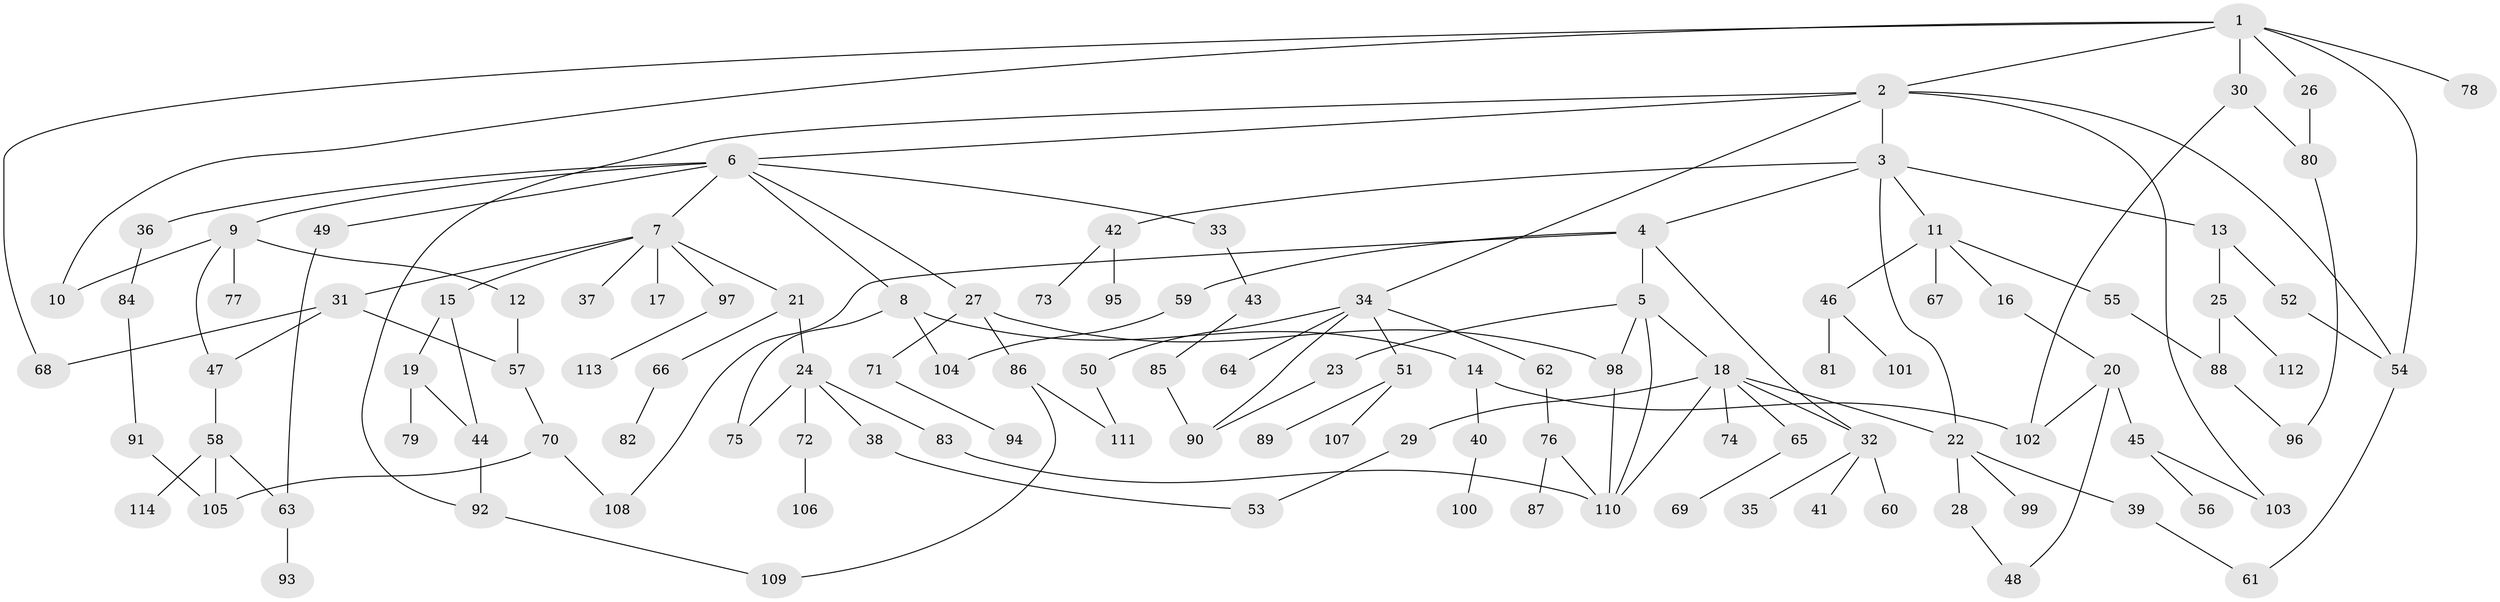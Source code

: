 // Generated by graph-tools (version 1.1) at 2025/13/03/09/25 04:13:39]
// undirected, 114 vertices, 147 edges
graph export_dot {
graph [start="1"]
  node [color=gray90,style=filled];
  1;
  2;
  3;
  4;
  5;
  6;
  7;
  8;
  9;
  10;
  11;
  12;
  13;
  14;
  15;
  16;
  17;
  18;
  19;
  20;
  21;
  22;
  23;
  24;
  25;
  26;
  27;
  28;
  29;
  30;
  31;
  32;
  33;
  34;
  35;
  36;
  37;
  38;
  39;
  40;
  41;
  42;
  43;
  44;
  45;
  46;
  47;
  48;
  49;
  50;
  51;
  52;
  53;
  54;
  55;
  56;
  57;
  58;
  59;
  60;
  61;
  62;
  63;
  64;
  65;
  66;
  67;
  68;
  69;
  70;
  71;
  72;
  73;
  74;
  75;
  76;
  77;
  78;
  79;
  80;
  81;
  82;
  83;
  84;
  85;
  86;
  87;
  88;
  89;
  90;
  91;
  92;
  93;
  94;
  95;
  96;
  97;
  98;
  99;
  100;
  101;
  102;
  103;
  104;
  105;
  106;
  107;
  108;
  109;
  110;
  111;
  112;
  113;
  114;
  1 -- 2;
  1 -- 10;
  1 -- 26;
  1 -- 30;
  1 -- 54;
  1 -- 68;
  1 -- 78;
  2 -- 3;
  2 -- 6;
  2 -- 34;
  2 -- 92;
  2 -- 103;
  2 -- 54;
  3 -- 4;
  3 -- 11;
  3 -- 13;
  3 -- 42;
  3 -- 22;
  4 -- 5;
  4 -- 32;
  4 -- 59;
  4 -- 108;
  5 -- 18;
  5 -- 23;
  5 -- 110;
  5 -- 98;
  6 -- 7;
  6 -- 8;
  6 -- 9;
  6 -- 27;
  6 -- 33;
  6 -- 36;
  6 -- 49;
  7 -- 15;
  7 -- 17;
  7 -- 21;
  7 -- 31;
  7 -- 37;
  7 -- 97;
  8 -- 14;
  8 -- 75;
  8 -- 104;
  9 -- 12;
  9 -- 77;
  9 -- 47;
  9 -- 10;
  11 -- 16;
  11 -- 46;
  11 -- 55;
  11 -- 67;
  12 -- 57;
  13 -- 25;
  13 -- 52;
  14 -- 40;
  14 -- 102;
  15 -- 19;
  15 -- 44;
  16 -- 20;
  18 -- 22;
  18 -- 29;
  18 -- 65;
  18 -- 74;
  18 -- 32;
  18 -- 110;
  19 -- 79;
  19 -- 44;
  20 -- 45;
  20 -- 102;
  20 -- 48;
  21 -- 24;
  21 -- 66;
  22 -- 28;
  22 -- 39;
  22 -- 99;
  23 -- 90;
  24 -- 38;
  24 -- 72;
  24 -- 83;
  24 -- 75;
  25 -- 88;
  25 -- 112;
  26 -- 80;
  27 -- 71;
  27 -- 86;
  27 -- 98;
  28 -- 48;
  29 -- 53;
  30 -- 102;
  30 -- 80;
  31 -- 47;
  31 -- 57;
  31 -- 68;
  32 -- 35;
  32 -- 41;
  32 -- 60;
  33 -- 43;
  34 -- 50;
  34 -- 51;
  34 -- 62;
  34 -- 64;
  34 -- 90;
  36 -- 84;
  38 -- 53;
  39 -- 61;
  40 -- 100;
  42 -- 73;
  42 -- 95;
  43 -- 85;
  44 -- 92;
  45 -- 56;
  45 -- 103;
  46 -- 81;
  46 -- 101;
  47 -- 58;
  49 -- 63;
  50 -- 111;
  51 -- 89;
  51 -- 107;
  52 -- 54;
  54 -- 61;
  55 -- 88;
  57 -- 70;
  58 -- 63;
  58 -- 105;
  58 -- 114;
  59 -- 104;
  62 -- 76;
  63 -- 93;
  65 -- 69;
  66 -- 82;
  70 -- 108;
  70 -- 105;
  71 -- 94;
  72 -- 106;
  76 -- 87;
  76 -- 110;
  80 -- 96;
  83 -- 110;
  84 -- 91;
  85 -- 90;
  86 -- 109;
  86 -- 111;
  88 -- 96;
  91 -- 105;
  92 -- 109;
  97 -- 113;
  98 -- 110;
}
